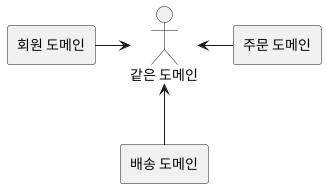 @startuml

rectangle "회원 도메인" as a
rectangle "주문 도메인" as b
rectangle "배송 도메인" as c

actor "같은 도메인" as d

a -right-> d
b -left-> d
c -up-> d

@enduml